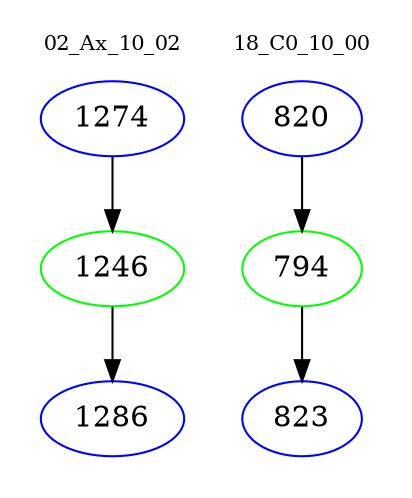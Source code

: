 digraph{
subgraph cluster_0 {
color = white
label = "02_Ax_10_02";
fontsize=10;
T0_1274 [label="1274", color="blue"]
T0_1274 -> T0_1246 [color="black"]
T0_1246 [label="1246", color="green"]
T0_1246 -> T0_1286 [color="black"]
T0_1286 [label="1286", color="blue"]
}
subgraph cluster_1 {
color = white
label = "18_C0_10_00";
fontsize=10;
T1_820 [label="820", color="blue"]
T1_820 -> T1_794 [color="black"]
T1_794 [label="794", color="green"]
T1_794 -> T1_823 [color="black"]
T1_823 [label="823", color="blue"]
}
}
